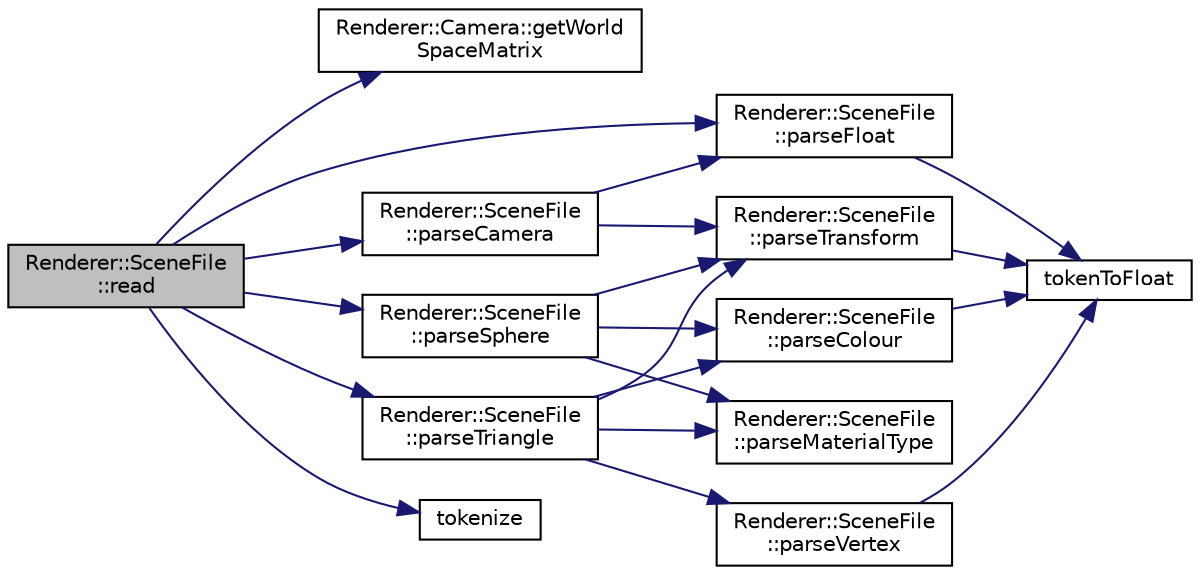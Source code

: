 digraph "Renderer::SceneFile::read"
{
  edge [fontname="Helvetica",fontsize="10",labelfontname="Helvetica",labelfontsize="10"];
  node [fontname="Helvetica",fontsize="10",shape=record];
  rankdir="LR";
  Node1 [label="Renderer::SceneFile\l::read",height=0.2,width=0.4,color="black", fillcolor="grey75", style="filled", fontcolor="black"];
  Node1 -> Node2 [color="midnightblue",fontsize="10",style="solid",fontname="Helvetica"];
  Node2 [label="Renderer::Camera::getWorld\lSpaceMatrix",height=0.2,width=0.4,color="black", fillcolor="white", style="filled",URL="$class_renderer_1_1_camera.html#a3f6afedf440c05554e7fbf506aea5514"];
  Node1 -> Node3 [color="midnightblue",fontsize="10",style="solid",fontname="Helvetica"];
  Node3 [label="Renderer::SceneFile\l::parseCamera",height=0.2,width=0.4,color="black", fillcolor="white", style="filled",URL="$class_renderer_1_1_scene_file.html#a51b5288f138fc6bdf7340d55f95f76f1",tooltip="parseCamera Reads a series of tokens to find out camera data "];
  Node3 -> Node4 [color="midnightblue",fontsize="10",style="solid",fontname="Helvetica"];
  Node4 [label="Renderer::SceneFile\l::parseFloat",height=0.2,width=0.4,color="black", fillcolor="white", style="filled",URL="$class_renderer_1_1_scene_file.html#acdf20b92e3d33be370c3ad081555fd16",tooltip="parseFloat Parses a token and extracts the float value "];
  Node4 -> Node5 [color="midnightblue",fontsize="10",style="solid",fontname="Helvetica"];
  Node5 [label="tokenToFloat",height=0.2,width=0.4,color="black", fillcolor="white", style="filled",URL="$_string_utils_8cpp.html#ab602aec05d401dc633003bf507e9db8c"];
  Node3 -> Node6 [color="midnightblue",fontsize="10",style="solid",fontname="Helvetica"];
  Node6 [label="Renderer::SceneFile\l::parseTransform",height=0.2,width=0.4,color="black", fillcolor="white", style="filled",URL="$class_renderer_1_1_scene_file.html#a0050fe3c8f4c1cf799df54740d623cdd",tooltip="parseTransform Parses a stream of tokens containing position, scale & rotation and constructing a tra..."];
  Node6 -> Node5 [color="midnightblue",fontsize="10",style="solid",fontname="Helvetica"];
  Node1 -> Node4 [color="midnightblue",fontsize="10",style="solid",fontname="Helvetica"];
  Node1 -> Node7 [color="midnightblue",fontsize="10",style="solid",fontname="Helvetica"];
  Node7 [label="Renderer::SceneFile\l::parseSphere",height=0.2,width=0.4,color="black", fillcolor="white", style="filled",URL="$class_renderer_1_1_scene_file.html#a52b006539e1d470e6d75ee662b056bc2",tooltip="parseSphere Reads a series of tokens to find out spherical data "];
  Node7 -> Node8 [color="midnightblue",fontsize="10",style="solid",fontname="Helvetica"];
  Node8 [label="Renderer::SceneFile\l::parseColour",height=0.2,width=0.4,color="black", fillcolor="white", style="filled",URL="$class_renderer_1_1_scene_file.html#ad278fe4d9ffdd2018607836d8777f4ea",tooltip="parseColour Parses a stream of tokens and extracts the r,g,b colour values "];
  Node8 -> Node5 [color="midnightblue",fontsize="10",style="solid",fontname="Helvetica"];
  Node7 -> Node9 [color="midnightblue",fontsize="10",style="solid",fontname="Helvetica"];
  Node9 [label="Renderer::SceneFile\l::parseMaterialType",height=0.2,width=0.4,color="black", fillcolor="white", style="filled",URL="$class_renderer_1_1_scene_file.html#afdfcfbdb80511cc22f4287a8c8515f0f",tooltip="parseMaterialType Reads a token to find out the material type "];
  Node7 -> Node6 [color="midnightblue",fontsize="10",style="solid",fontname="Helvetica"];
  Node1 -> Node10 [color="midnightblue",fontsize="10",style="solid",fontname="Helvetica"];
  Node10 [label="Renderer::SceneFile\l::parseTriangle",height=0.2,width=0.4,color="black", fillcolor="white", style="filled",URL="$class_renderer_1_1_scene_file.html#a7c8cd7aafa876459375f0aa158c5ae2c",tooltip="parseTriangle Reads a series of tokens to find out triangle data "];
  Node10 -> Node8 [color="midnightblue",fontsize="10",style="solid",fontname="Helvetica"];
  Node10 -> Node9 [color="midnightblue",fontsize="10",style="solid",fontname="Helvetica"];
  Node10 -> Node6 [color="midnightblue",fontsize="10",style="solid",fontname="Helvetica"];
  Node10 -> Node11 [color="midnightblue",fontsize="10",style="solid",fontname="Helvetica"];
  Node11 [label="Renderer::SceneFile\l::parseVertex",height=0.2,width=0.4,color="black", fillcolor="white", style="filled",URL="$class_renderer_1_1_scene_file.html#a136fab17d94808f9ea3a0247cef5f3cf",tooltip="parseVertex Parses a stream of tokens and extracts the x,y,z values "];
  Node11 -> Node5 [color="midnightblue",fontsize="10",style="solid",fontname="Helvetica"];
  Node1 -> Node12 [color="midnightblue",fontsize="10",style="solid",fontname="Helvetica"];
  Node12 [label="tokenize",height=0.2,width=0.4,color="black", fillcolor="white", style="filled",URL="$_string_utils_8cpp.html#a65c424f4219d2baacff104fdd206b016"];
}
